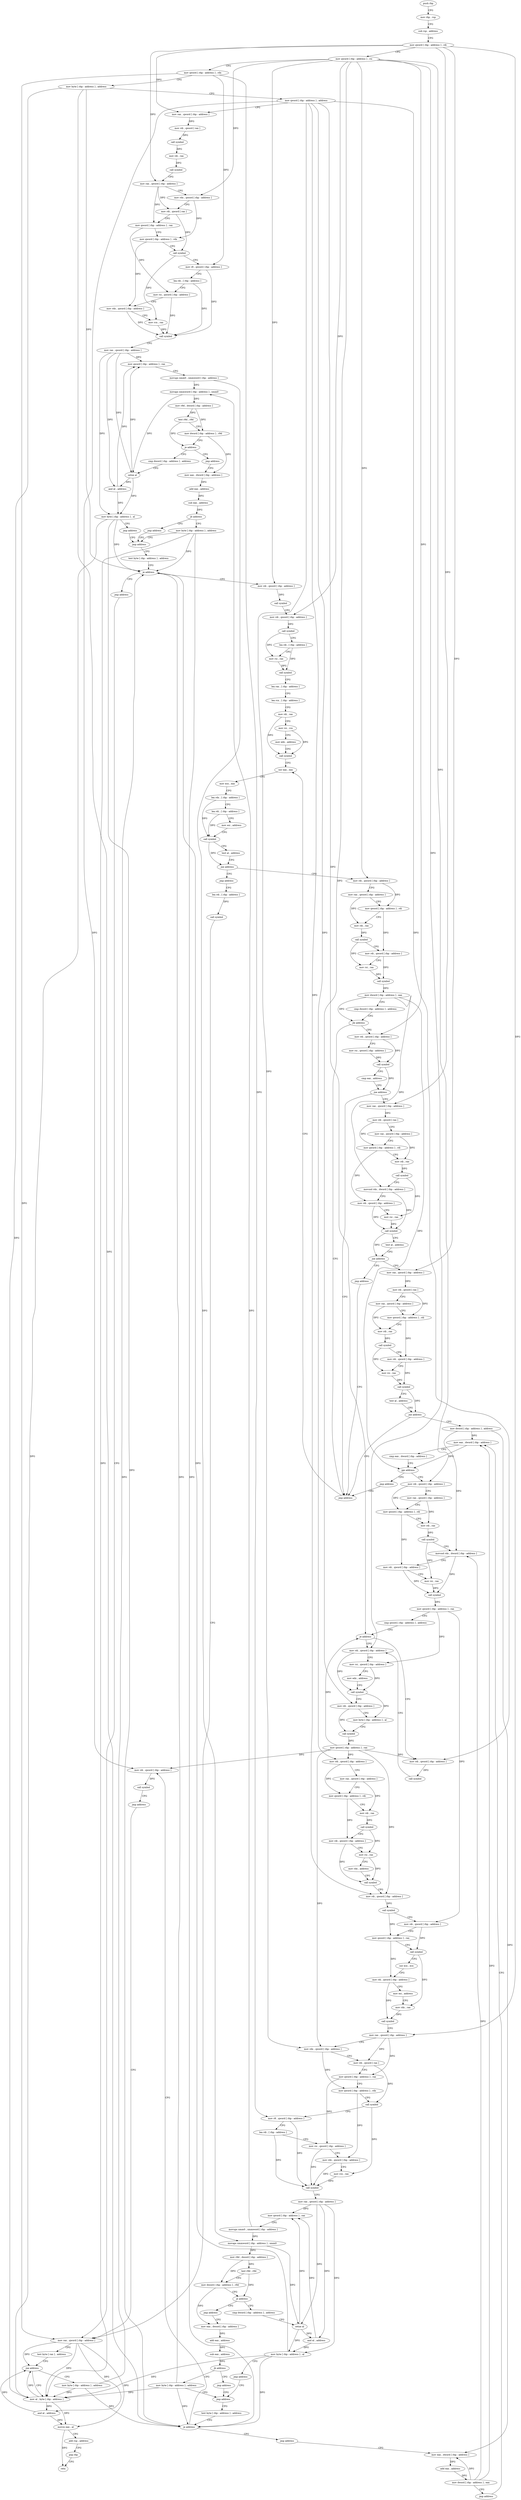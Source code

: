 digraph "func" {
"173392" [label = "push rbp" ]
"173393" [label = "mov rbp , rsp" ]
"173396" [label = "sub rsp , address" ]
"173403" [label = "mov qword [ rbp - address ] , rdi" ]
"173407" [label = "mov qword [ rbp - address ] , rsi" ]
"173411" [label = "mov qword [ rbp - address ] , rdx" ]
"173415" [label = "mov byte [ rbp - address ] , address" ]
"173419" [label = "mov qword [ rbp - address ] , address" ]
"173427" [label = "mov rax , qword [ rbp - address ]" ]
"173431" [label = "mov rdi , qword [ rax ]" ]
"173434" [label = "call symbol" ]
"173439" [label = "mov rdi , rax" ]
"173442" [label = "call symbol" ]
"173447" [label = "mov rax , qword [ rbp - address ]" ]
"173451" [label = "mov rdx , qword [ rbp - address ]" ]
"173455" [label = "mov rdi , qword [ rax ]" ]
"173458" [label = "mov qword [ rbp - address ] , rax" ]
"173465" [label = "mov qword [ rbp - address ] , rdx" ]
"173472" [label = "call symbol" ]
"173477" [label = "mov r8 , qword [ rbp - address ]" ]
"173481" [label = "lea rdi , [ rbp - address ]" ]
"173488" [label = "mov rsi , qword [ rbp - address ]" ]
"173495" [label = "mov rdx , qword [ rbp - address ]" ]
"173502" [label = "mov rcx , rax" ]
"173505" [label = "call symbol" ]
"173510" [label = "mov rax , qword [ rbp - address ]" ]
"173517" [label = "mov qword [ rbp - address ] , rax" ]
"173524" [label = "movups xmm0 , xmmword [ rbp - address ]" ]
"173531" [label = "movaps xmmword [ rbp - address ] , xmm0" ]
"173538" [label = "mov r9d , dword [ rbp - address ]" ]
"173545" [label = "test r9d , r9d" ]
"173548" [label = "mov dword [ rbp - address ] , r9d" ]
"173555" [label = "je address" ]
"173589" [label = "cmp dword [ rbp - address ] , address" ]
"173561" [label = "jmp address" ]
"173596" [label = "setne al" ]
"173599" [label = "and al , address" ]
"173601" [label = "mov byte [ rbp - address ] , al" ]
"173604" [label = "jmp address" ]
"173613" [label = "jmp address" ]
"173566" [label = "mov eax , dword [ rbp - address ]" ]
"173618" [label = "test byte [ rbp - address ] , address" ]
"173572" [label = "add eax , address" ]
"173575" [label = "sub eax , address" ]
"173578" [label = "jb address" ]
"173609" [label = "mov byte [ rbp - address ] , address" ]
"173584" [label = "jmp address" ]
"173622" [label = "je address" ]
"173633" [label = "mov rdi , qword [ rbp - address ]" ]
"173628" [label = "jmp address" ]
"173637" [label = "call symbol" ]
"173642" [label = "mov rdi , qword [ rbp - address ]" ]
"173646" [label = "call symbol" ]
"173651" [label = "lea rdi , [ rbp - address ]" ]
"173658" [label = "mov rsi , rax" ]
"173661" [label = "call symbol" ]
"173666" [label = "lea rax , [ rbp - address ]" ]
"173670" [label = "lea rcx , [ rbp - address ]" ]
"173677" [label = "mov rdi , rax" ]
"173680" [label = "mov rsi , rcx" ]
"173683" [label = "mov edx , address" ]
"173688" [label = "call symbol" ]
"173693" [label = "xor eax , eax" ]
"174355" [label = "mov rax , qword [ rbp - address ]" ]
"173728" [label = "mov rdi , qword [ rbp - address ]" ]
"173732" [label = "mov rax , qword [ rbp - address ]" ]
"173736" [label = "mov qword [ rbp - address ] , rdi" ]
"173743" [label = "mov rdi , rax" ]
"173746" [label = "call symbol" ]
"173751" [label = "mov rdi , qword [ rbp - address ]" ]
"173758" [label = "mov rsi , rax" ]
"173761" [label = "call symbol" ]
"173766" [label = "mov dword [ rbp - address ] , eax" ]
"173769" [label = "cmp dword [ rbp - address ] , address" ]
"173773" [label = "jle address" ]
"174341" [label = "jmp address" ]
"173779" [label = "mov rdi , qword [ rbp - address ]" ]
"173723" [label = "jmp address" ]
"174346" [label = "lea rdi , [ rbp - address ]" ]
"174359" [label = "test byte [ rax ] , address" ]
"174362" [label = "jne address" ]
"174372" [label = "mov al , byte [ rbp - address ]" ]
"174368" [label = "mov byte [ rbp - address ] , address" ]
"173783" [label = "mov rsi , qword [ rbp - address ]" ]
"173787" [label = "call symbol" ]
"173792" [label = "cmp eax , address" ]
"173795" [label = "jne address" ]
"173801" [label = "mov rax , qword [ rbp - address ]" ]
"174350" [label = "call symbol" ]
"174375" [label = "and al , address" ]
"174377" [label = "movzx eax , al" ]
"174380" [label = "add rsp , address" ]
"174387" [label = "pop rbp" ]
"174388" [label = "retn" ]
"173695" [label = "mov ecx , eax" ]
"173697" [label = "lea rdx , [ rbp - address ]" ]
"173701" [label = "lea rdi , [ rbp - address ]" ]
"173705" [label = "mov esi , address" ]
"173710" [label = "call symbol" ]
"173715" [label = "test al , address" ]
"173717" [label = "jne address" ]
"173805" [label = "mov rdi , qword [ rax ]" ]
"173808" [label = "mov rax , qword [ rbp - address ]" ]
"173812" [label = "mov qword [ rbp - address ] , rdi" ]
"173819" [label = "mov rdi , rax" ]
"173822" [label = "call symbol" ]
"173827" [label = "movsxd rdx , dword [ rbp - address ]" ]
"173831" [label = "mov rdi , qword [ rbp - address ]" ]
"173838" [label = "mov rsi , rax" ]
"173841" [label = "call symbol" ]
"173846" [label = "test al , address" ]
"173848" [label = "jne address" ]
"173859" [label = "mov rax , qword [ rbp - address ]" ]
"173854" [label = "jmp address" ]
"173863" [label = "mov rdi , qword [ rax ]" ]
"173866" [label = "mov rax , qword [ rbp - address ]" ]
"173870" [label = "mov qword [ rbp - address ] , rdi" ]
"173877" [label = "mov rdi , rax" ]
"173880" [label = "call symbol" ]
"173885" [label = "mov rdi , qword [ rbp - address ]" ]
"173892" [label = "mov rsi , rax" ]
"173895" [label = "call symbol" ]
"173900" [label = "test al , address" ]
"173902" [label = "jne address" ]
"173908" [label = "mov dword [ rbp - address ] , address" ]
"173915" [label = "mov eax , dword [ rbp - address ]" ]
"174336" [label = "jmp address" ]
"173927" [label = "mov rdi , qword [ rbp - address ]" ]
"173931" [label = "mov rax , qword [ rbp - address ]" ]
"173935" [label = "mov qword [ rbp - address ] , rdi" ]
"173942" [label = "mov rdi , rax" ]
"173945" [label = "call symbol" ]
"173950" [label = "movsxd rdx , dword [ rbp - address ]" ]
"173954" [label = "mov rdi , qword [ rbp - address ]" ]
"173961" [label = "mov rsi , rax" ]
"173964" [label = "call symbol" ]
"173969" [label = "mov qword [ rbp - address ] , rax" ]
"173973" [label = "cmp qword [ rbp - address ] , address" ]
"173978" [label = "je address" ]
"173993" [label = "mov rdi , qword [ rbp - address ]" ]
"173984" [label = "mov rdi , qword [ rbp - address ]" ]
"173997" [label = "mov rsi , qword [ rbp - address ]" ]
"174001" [label = "mov edx , address" ]
"174006" [label = "call symbol" ]
"174011" [label = "mov rdi , qword [ rbp - address ]" ]
"174015" [label = "mov byte [ rbp - address ] , al" ]
"174021" [label = "call symbol" ]
"174026" [label = "mov qword [ rbp - address ] , rax" ]
"174030" [label = "mov rdi , qword [ rbp - address ]" ]
"174034" [label = "mov rax , qword [ rbp - address ]" ]
"174038" [label = "mov qword [ rbp - address ] , rdi" ]
"174045" [label = "mov rdi , rax" ]
"174048" [label = "call symbol" ]
"174053" [label = "mov rdi , qword [ rbp - address ]" ]
"174060" [label = "mov rsi , rax" ]
"174063" [label = "mov rdx , address" ]
"174070" [label = "call symbol" ]
"174075" [label = "mov rdi , qword [ rbp - address ]" ]
"174079" [label = "call symbol" ]
"174084" [label = "mov rdi , qword [ rbp - address ]" ]
"174088" [label = "mov qword [ rbp - address ] , rax" ]
"174095" [label = "call symbol" ]
"174100" [label = "xor ecx , ecx" ]
"174102" [label = "mov rdi , qword [ rbp - address ]" ]
"174109" [label = "mov esi , address" ]
"174114" [label = "mov rdx , rax" ]
"174117" [label = "call symbol" ]
"174122" [label = "mov rax , qword [ rbp - address ]" ]
"174126" [label = "mov rdx , qword [ rbp - address ]" ]
"174130" [label = "mov rdi , qword [ rax ]" ]
"174133" [label = "mov qword [ rbp - address ] , rax" ]
"174140" [label = "mov qword [ rbp - address ] , rdx" ]
"174147" [label = "call symbol" ]
"174152" [label = "mov r8 , qword [ rbp - address ]" ]
"174156" [label = "lea rdi , [ rbp - address ]" ]
"174163" [label = "mov rsi , qword [ rbp - address ]" ]
"174170" [label = "mov rdx , qword [ rbp - address ]" ]
"174177" [label = "mov rcx , rax" ]
"174180" [label = "call symbol" ]
"174185" [label = "mov rax , qword [ rbp - address ]" ]
"174192" [label = "mov qword [ rbp - address ] , rax" ]
"174199" [label = "movups xmm0 , xmmword [ rbp - address ]" ]
"174206" [label = "movaps xmmword [ rbp - address ] , xmm0" ]
"174213" [label = "mov r9d , dword [ rbp - address ]" ]
"174220" [label = "test r9d , r9d" ]
"174223" [label = "mov dword [ rbp - address ] , r9d" ]
"174230" [label = "je address" ]
"174264" [label = "cmp dword [ rbp - address ] , address" ]
"174236" [label = "jmp address" ]
"173988" [label = "call symbol" ]
"174271" [label = "setne al" ]
"174274" [label = "and al , address" ]
"174276" [label = "mov byte [ rbp - address ] , al" ]
"174279" [label = "jmp address" ]
"174288" [label = "jmp address" ]
"174241" [label = "mov eax , dword [ rbp - address ]" ]
"174293" [label = "test byte [ rbp - address ] , address" ]
"174247" [label = "add eax , address" ]
"174250" [label = "sub eax , address" ]
"174253" [label = "jb address" ]
"174284" [label = "mov byte [ rbp - address ] , address" ]
"174259" [label = "jmp address" ]
"174297" [label = "je address" ]
"174317" [label = "jmp address" ]
"174303" [label = "mov rdi , qword [ rbp - address ]" ]
"174322" [label = "mov eax , dword [ rbp - address ]" ]
"174307" [label = "call symbol" ]
"174312" [label = "jmp address" ]
"174325" [label = "add eax , address" ]
"174328" [label = "mov dword [ rbp - address ] , eax" ]
"174331" [label = "jmp address" ]
"173918" [label = "cmp eax , dword [ rbp - address ]" ]
"173921" [label = "jge address" ]
"173392" -> "173393" [ label = "CFG" ]
"173393" -> "173396" [ label = "CFG" ]
"173396" -> "173403" [ label = "CFG" ]
"173403" -> "173407" [ label = "CFG" ]
"173403" -> "173427" [ label = "DFG" ]
"173403" -> "173447" [ label = "DFG" ]
"173403" -> "173801" [ label = "DFG" ]
"173403" -> "173859" [ label = "DFG" ]
"173403" -> "174122" [ label = "DFG" ]
"173407" -> "173411" [ label = "CFG" ]
"173407" -> "173451" [ label = "DFG" ]
"173407" -> "173633" [ label = "DFG" ]
"173407" -> "173642" [ label = "DFG" ]
"173407" -> "173728" [ label = "DFG" ]
"173407" -> "173779" [ label = "DFG" ]
"173407" -> "173927" [ label = "DFG" ]
"173407" -> "173993" [ label = "DFG" ]
"173407" -> "174011" [ label = "DFG" ]
"173411" -> "173415" [ label = "CFG" ]
"173411" -> "173477" [ label = "DFG" ]
"173411" -> "174355" [ label = "DFG" ]
"173411" -> "174152" [ label = "DFG" ]
"173415" -> "173419" [ label = "CFG" ]
"173415" -> "173622" [ label = "DFG" ]
"173415" -> "174372" [ label = "DFG" ]
"173415" -> "174297" [ label = "DFG" ]
"173419" -> "173427" [ label = "CFG" ]
"173419" -> "173978" [ label = "DFG" ]
"173419" -> "174030" [ label = "DFG" ]
"173419" -> "174075" [ label = "DFG" ]
"173419" -> "174126" [ label = "DFG" ]
"173419" -> "173984" [ label = "DFG" ]
"173419" -> "174303" [ label = "DFG" ]
"173427" -> "173431" [ label = "DFG" ]
"173431" -> "173434" [ label = "DFG" ]
"173434" -> "173439" [ label = "DFG" ]
"173439" -> "173442" [ label = "DFG" ]
"173442" -> "173447" [ label = "CFG" ]
"173447" -> "173451" [ label = "CFG" ]
"173447" -> "173455" [ label = "DFG" ]
"173447" -> "173458" [ label = "DFG" ]
"173451" -> "173455" [ label = "CFG" ]
"173451" -> "173465" [ label = "DFG" ]
"173455" -> "173458" [ label = "CFG" ]
"173455" -> "173472" [ label = "DFG" ]
"173458" -> "173465" [ label = "CFG" ]
"173458" -> "173488" [ label = "DFG" ]
"173465" -> "173472" [ label = "CFG" ]
"173465" -> "173495" [ label = "DFG" ]
"173472" -> "173477" [ label = "CFG" ]
"173472" -> "173502" [ label = "DFG" ]
"173477" -> "173481" [ label = "CFG" ]
"173477" -> "173505" [ label = "DFG" ]
"173481" -> "173488" [ label = "CFG" ]
"173481" -> "173505" [ label = "DFG" ]
"173488" -> "173495" [ label = "CFG" ]
"173488" -> "173505" [ label = "DFG" ]
"173495" -> "173502" [ label = "CFG" ]
"173495" -> "173505" [ label = "DFG" ]
"173502" -> "173505" [ label = "DFG" ]
"173505" -> "173510" [ label = "CFG" ]
"173510" -> "173517" [ label = "DFG" ]
"173510" -> "173596" [ label = "DFG" ]
"173510" -> "173599" [ label = "DFG" ]
"173510" -> "173601" [ label = "DFG" ]
"173517" -> "173524" [ label = "CFG" ]
"173524" -> "173531" [ label = "DFG" ]
"173524" -> "174206" [ label = "DFG" ]
"173531" -> "173538" [ label = "DFG" ]
"173531" -> "173596" [ label = "DFG" ]
"173538" -> "173545" [ label = "DFG" ]
"173538" -> "173548" [ label = "DFG" ]
"173545" -> "173548" [ label = "CFG" ]
"173545" -> "173555" [ label = "DFG" ]
"173548" -> "173555" [ label = "CFG" ]
"173548" -> "173566" [ label = "DFG" ]
"173555" -> "173589" [ label = "CFG" ]
"173555" -> "173561" [ label = "CFG" ]
"173589" -> "173596" [ label = "CFG" ]
"173561" -> "173566" [ label = "CFG" ]
"173596" -> "173599" [ label = "DFG" ]
"173596" -> "173517" [ label = "DFG" ]
"173596" -> "173601" [ label = "DFG" ]
"173599" -> "173601" [ label = "DFG" ]
"173599" -> "173517" [ label = "DFG" ]
"173601" -> "173604" [ label = "CFG" ]
"173601" -> "173622" [ label = "DFG" ]
"173601" -> "174372" [ label = "DFG" ]
"173601" -> "174297" [ label = "DFG" ]
"173604" -> "173613" [ label = "CFG" ]
"173613" -> "173618" [ label = "CFG" ]
"173566" -> "173572" [ label = "DFG" ]
"173618" -> "173622" [ label = "CFG" ]
"173572" -> "173575" [ label = "DFG" ]
"173575" -> "173578" [ label = "DFG" ]
"173578" -> "173609" [ label = "CFG" ]
"173578" -> "173584" [ label = "CFG" ]
"173609" -> "173613" [ label = "CFG" ]
"173609" -> "173622" [ label = "DFG" ]
"173609" -> "174372" [ label = "DFG" ]
"173609" -> "174297" [ label = "DFG" ]
"173584" -> "173613" [ label = "CFG" ]
"173622" -> "173633" [ label = "CFG" ]
"173622" -> "173628" [ label = "CFG" ]
"173633" -> "173637" [ label = "DFG" ]
"173628" -> "174355" [ label = "CFG" ]
"173637" -> "173642" [ label = "CFG" ]
"173642" -> "173646" [ label = "DFG" ]
"173646" -> "173651" [ label = "CFG" ]
"173646" -> "173658" [ label = "DFG" ]
"173651" -> "173658" [ label = "CFG" ]
"173651" -> "173661" [ label = "DFG" ]
"173658" -> "173661" [ label = "DFG" ]
"173661" -> "173666" [ label = "CFG" ]
"173666" -> "173670" [ label = "CFG" ]
"173670" -> "173677" [ label = "CFG" ]
"173677" -> "173680" [ label = "CFG" ]
"173677" -> "173688" [ label = "DFG" ]
"173680" -> "173683" [ label = "CFG" ]
"173680" -> "173688" [ label = "DFG" ]
"173683" -> "173688" [ label = "CFG" ]
"173688" -> "173693" [ label = "CFG" ]
"173693" -> "173695" [ label = "CFG" ]
"174355" -> "174359" [ label = "CFG" ]
"174355" -> "174362" [ label = "DFG" ]
"174355" -> "174372" [ label = "DFG" ]
"174355" -> "174375" [ label = "DFG" ]
"174355" -> "174377" [ label = "DFG" ]
"173728" -> "173732" [ label = "CFG" ]
"173728" -> "173736" [ label = "DFG" ]
"173732" -> "173736" [ label = "CFG" ]
"173732" -> "173743" [ label = "DFG" ]
"173736" -> "173743" [ label = "CFG" ]
"173736" -> "173751" [ label = "DFG" ]
"173743" -> "173746" [ label = "DFG" ]
"173746" -> "173751" [ label = "CFG" ]
"173746" -> "173758" [ label = "DFG" ]
"173751" -> "173758" [ label = "CFG" ]
"173751" -> "173761" [ label = "DFG" ]
"173758" -> "173761" [ label = "DFG" ]
"173761" -> "173766" [ label = "DFG" ]
"173766" -> "173769" [ label = "CFG" ]
"173766" -> "173773" [ label = "DFG" ]
"173766" -> "173827" [ label = "DFG" ]
"173766" -> "173921" [ label = "DFG" ]
"173769" -> "173773" [ label = "CFG" ]
"173773" -> "174341" [ label = "CFG" ]
"173773" -> "173779" [ label = "CFG" ]
"174341" -> "173693" [ label = "CFG" ]
"173779" -> "173783" [ label = "CFG" ]
"173779" -> "173787" [ label = "DFG" ]
"173723" -> "174346" [ label = "CFG" ]
"174346" -> "174350" [ label = "DFG" ]
"174359" -> "174362" [ label = "CFG" ]
"174362" -> "174372" [ label = "CFG" ]
"174362" -> "174368" [ label = "CFG" ]
"174372" -> "174375" [ label = "DFG" ]
"174372" -> "174362" [ label = "DFG" ]
"174372" -> "174377" [ label = "DFG" ]
"174368" -> "174372" [ label = "DFG" ]
"174368" -> "173622" [ label = "DFG" ]
"174368" -> "174297" [ label = "DFG" ]
"173783" -> "173787" [ label = "DFG" ]
"173787" -> "173792" [ label = "CFG" ]
"173787" -> "173795" [ label = "DFG" ]
"173792" -> "173795" [ label = "CFG" ]
"173795" -> "174341" [ label = "CFG" ]
"173795" -> "173801" [ label = "CFG" ]
"173801" -> "173805" [ label = "DFG" ]
"174350" -> "174355" [ label = "CFG" ]
"174375" -> "174377" [ label = "DFG" ]
"174375" -> "174362" [ label = "DFG" ]
"174377" -> "174380" [ label = "CFG" ]
"174377" -> "174388" [ label = "DFG" ]
"174380" -> "174387" [ label = "CFG" ]
"174387" -> "174388" [ label = "CFG" ]
"173695" -> "173697" [ label = "CFG" ]
"173697" -> "173701" [ label = "CFG" ]
"173697" -> "173710" [ label = "DFG" ]
"173701" -> "173705" [ label = "CFG" ]
"173701" -> "173710" [ label = "DFG" ]
"173705" -> "173710" [ label = "CFG" ]
"173710" -> "173715" [ label = "CFG" ]
"173710" -> "173717" [ label = "DFG" ]
"173715" -> "173717" [ label = "CFG" ]
"173717" -> "173728" [ label = "CFG" ]
"173717" -> "173723" [ label = "CFG" ]
"173805" -> "173808" [ label = "CFG" ]
"173805" -> "173812" [ label = "DFG" ]
"173808" -> "173812" [ label = "CFG" ]
"173808" -> "173819" [ label = "DFG" ]
"173812" -> "173819" [ label = "CFG" ]
"173812" -> "173831" [ label = "DFG" ]
"173819" -> "173822" [ label = "DFG" ]
"173822" -> "173827" [ label = "CFG" ]
"173822" -> "173838" [ label = "DFG" ]
"173827" -> "173831" [ label = "CFG" ]
"173827" -> "173841" [ label = "DFG" ]
"173831" -> "173838" [ label = "CFG" ]
"173831" -> "173841" [ label = "DFG" ]
"173838" -> "173841" [ label = "DFG" ]
"173841" -> "173846" [ label = "CFG" ]
"173841" -> "173848" [ label = "DFG" ]
"173846" -> "173848" [ label = "CFG" ]
"173848" -> "173859" [ label = "CFG" ]
"173848" -> "173854" [ label = "CFG" ]
"173859" -> "173863" [ label = "DFG" ]
"173854" -> "174341" [ label = "CFG" ]
"173863" -> "173866" [ label = "CFG" ]
"173863" -> "173870" [ label = "DFG" ]
"173866" -> "173870" [ label = "CFG" ]
"173866" -> "173877" [ label = "DFG" ]
"173870" -> "173877" [ label = "CFG" ]
"173870" -> "173885" [ label = "DFG" ]
"173877" -> "173880" [ label = "DFG" ]
"173880" -> "173885" [ label = "CFG" ]
"173880" -> "173892" [ label = "DFG" ]
"173885" -> "173892" [ label = "CFG" ]
"173885" -> "173895" [ label = "DFG" ]
"173892" -> "173895" [ label = "DFG" ]
"173895" -> "173900" [ label = "CFG" ]
"173895" -> "173902" [ label = "DFG" ]
"173900" -> "173902" [ label = "CFG" ]
"173902" -> "174341" [ label = "CFG" ]
"173902" -> "173908" [ label = "CFG" ]
"173908" -> "173915" [ label = "DFG" ]
"173908" -> "173950" [ label = "DFG" ]
"173908" -> "174322" [ label = "DFG" ]
"173915" -> "173918" [ label = "CFG" ]
"173915" -> "173921" [ label = "DFG" ]
"174336" -> "174341" [ label = "CFG" ]
"173927" -> "173931" [ label = "CFG" ]
"173927" -> "173935" [ label = "DFG" ]
"173931" -> "173935" [ label = "CFG" ]
"173931" -> "173942" [ label = "DFG" ]
"173935" -> "173942" [ label = "CFG" ]
"173935" -> "173954" [ label = "DFG" ]
"173942" -> "173945" [ label = "DFG" ]
"173945" -> "173950" [ label = "CFG" ]
"173945" -> "173961" [ label = "DFG" ]
"173950" -> "173954" [ label = "CFG" ]
"173950" -> "173964" [ label = "DFG" ]
"173954" -> "173961" [ label = "CFG" ]
"173954" -> "173964" [ label = "DFG" ]
"173961" -> "173964" [ label = "DFG" ]
"173964" -> "173969" [ label = "DFG" ]
"173969" -> "173973" [ label = "CFG" ]
"173969" -> "173997" [ label = "DFG" ]
"173969" -> "174084" [ label = "DFG" ]
"173973" -> "173978" [ label = "CFG" ]
"173978" -> "173993" [ label = "CFG" ]
"173978" -> "173984" [ label = "CFG" ]
"173993" -> "173997" [ label = "CFG" ]
"173993" -> "174006" [ label = "DFG" ]
"173984" -> "173988" [ label = "DFG" ]
"173997" -> "174001" [ label = "CFG" ]
"173997" -> "174006" [ label = "DFG" ]
"174001" -> "174006" [ label = "CFG" ]
"174006" -> "174011" [ label = "CFG" ]
"174006" -> "174015" [ label = "DFG" ]
"174011" -> "174015" [ label = "CFG" ]
"174011" -> "174021" [ label = "DFG" ]
"174015" -> "174021" [ label = "CFG" ]
"174021" -> "174026" [ label = "DFG" ]
"174026" -> "174030" [ label = "DFG" ]
"174026" -> "173978" [ label = "DFG" ]
"174026" -> "174075" [ label = "DFG" ]
"174026" -> "174126" [ label = "DFG" ]
"174026" -> "173984" [ label = "DFG" ]
"174026" -> "174303" [ label = "DFG" ]
"174030" -> "174034" [ label = "CFG" ]
"174030" -> "174038" [ label = "DFG" ]
"174034" -> "174038" [ label = "CFG" ]
"174034" -> "174045" [ label = "DFG" ]
"174038" -> "174045" [ label = "CFG" ]
"174038" -> "174053" [ label = "DFG" ]
"174045" -> "174048" [ label = "DFG" ]
"174048" -> "174053" [ label = "CFG" ]
"174048" -> "174060" [ label = "DFG" ]
"174053" -> "174060" [ label = "CFG" ]
"174053" -> "174070" [ label = "DFG" ]
"174060" -> "174063" [ label = "CFG" ]
"174060" -> "174070" [ label = "DFG" ]
"174063" -> "174070" [ label = "CFG" ]
"174070" -> "174075" [ label = "CFG" ]
"174075" -> "174079" [ label = "DFG" ]
"174079" -> "174084" [ label = "CFG" ]
"174079" -> "174088" [ label = "DFG" ]
"174084" -> "174088" [ label = "CFG" ]
"174084" -> "174095" [ label = "DFG" ]
"174088" -> "174095" [ label = "CFG" ]
"174088" -> "174102" [ label = "DFG" ]
"174095" -> "174100" [ label = "CFG" ]
"174095" -> "174114" [ label = "DFG" ]
"174100" -> "174102" [ label = "CFG" ]
"174102" -> "174109" [ label = "CFG" ]
"174102" -> "174117" [ label = "DFG" ]
"174109" -> "174114" [ label = "CFG" ]
"174114" -> "174117" [ label = "DFG" ]
"174117" -> "174122" [ label = "CFG" ]
"174122" -> "174126" [ label = "CFG" ]
"174122" -> "174130" [ label = "DFG" ]
"174122" -> "174133" [ label = "DFG" ]
"174126" -> "174130" [ label = "CFG" ]
"174126" -> "174140" [ label = "DFG" ]
"174130" -> "174133" [ label = "CFG" ]
"174130" -> "174147" [ label = "DFG" ]
"174133" -> "174140" [ label = "CFG" ]
"174133" -> "174163" [ label = "DFG" ]
"174140" -> "174147" [ label = "CFG" ]
"174140" -> "174170" [ label = "DFG" ]
"174147" -> "174152" [ label = "CFG" ]
"174147" -> "174177" [ label = "DFG" ]
"174152" -> "174156" [ label = "CFG" ]
"174152" -> "174180" [ label = "DFG" ]
"174156" -> "174163" [ label = "CFG" ]
"174156" -> "174180" [ label = "DFG" ]
"174163" -> "174170" [ label = "CFG" ]
"174163" -> "174180" [ label = "DFG" ]
"174170" -> "174177" [ label = "CFG" ]
"174170" -> "174180" [ label = "DFG" ]
"174177" -> "174180" [ label = "DFG" ]
"174180" -> "174185" [ label = "CFG" ]
"174185" -> "174192" [ label = "DFG" ]
"174185" -> "174271" [ label = "DFG" ]
"174185" -> "174274" [ label = "DFG" ]
"174185" -> "174276" [ label = "DFG" ]
"174192" -> "174199" [ label = "CFG" ]
"174199" -> "174206" [ label = "DFG" ]
"174199" -> "173531" [ label = "DFG" ]
"174206" -> "174213" [ label = "DFG" ]
"174206" -> "174271" [ label = "DFG" ]
"174213" -> "174220" [ label = "DFG" ]
"174213" -> "174223" [ label = "DFG" ]
"174220" -> "174223" [ label = "CFG" ]
"174220" -> "174230" [ label = "DFG" ]
"174223" -> "174230" [ label = "CFG" ]
"174223" -> "174241" [ label = "DFG" ]
"174230" -> "174264" [ label = "CFG" ]
"174230" -> "174236" [ label = "CFG" ]
"174264" -> "174271" [ label = "CFG" ]
"174236" -> "174241" [ label = "CFG" ]
"173988" -> "173993" [ label = "CFG" ]
"174271" -> "174274" [ label = "DFG" ]
"174271" -> "174192" [ label = "DFG" ]
"174271" -> "174276" [ label = "DFG" ]
"174274" -> "174276" [ label = "DFG" ]
"174274" -> "174192" [ label = "DFG" ]
"174276" -> "174279" [ label = "CFG" ]
"174276" -> "173622" [ label = "DFG" ]
"174276" -> "174372" [ label = "DFG" ]
"174276" -> "174297" [ label = "DFG" ]
"174279" -> "174288" [ label = "CFG" ]
"174288" -> "174293" [ label = "CFG" ]
"174241" -> "174247" [ label = "DFG" ]
"174293" -> "174297" [ label = "CFG" ]
"174247" -> "174250" [ label = "DFG" ]
"174250" -> "174253" [ label = "DFG" ]
"174253" -> "174284" [ label = "CFG" ]
"174253" -> "174259" [ label = "CFG" ]
"174284" -> "174288" [ label = "CFG" ]
"174284" -> "173622" [ label = "DFG" ]
"174284" -> "174372" [ label = "DFG" ]
"174284" -> "174297" [ label = "DFG" ]
"174259" -> "174288" [ label = "CFG" ]
"174297" -> "174317" [ label = "CFG" ]
"174297" -> "174303" [ label = "CFG" ]
"174317" -> "174322" [ label = "CFG" ]
"174303" -> "174307" [ label = "DFG" ]
"174322" -> "174325" [ label = "DFG" ]
"174307" -> "174312" [ label = "CFG" ]
"174312" -> "174355" [ label = "CFG" ]
"174325" -> "174328" [ label = "DFG" ]
"174328" -> "174331" [ label = "CFG" ]
"174328" -> "173915" [ label = "DFG" ]
"174328" -> "173950" [ label = "DFG" ]
"174328" -> "174322" [ label = "DFG" ]
"174331" -> "173915" [ label = "CFG" ]
"173918" -> "173921" [ label = "CFG" ]
"173921" -> "174336" [ label = "CFG" ]
"173921" -> "173927" [ label = "CFG" ]
}

